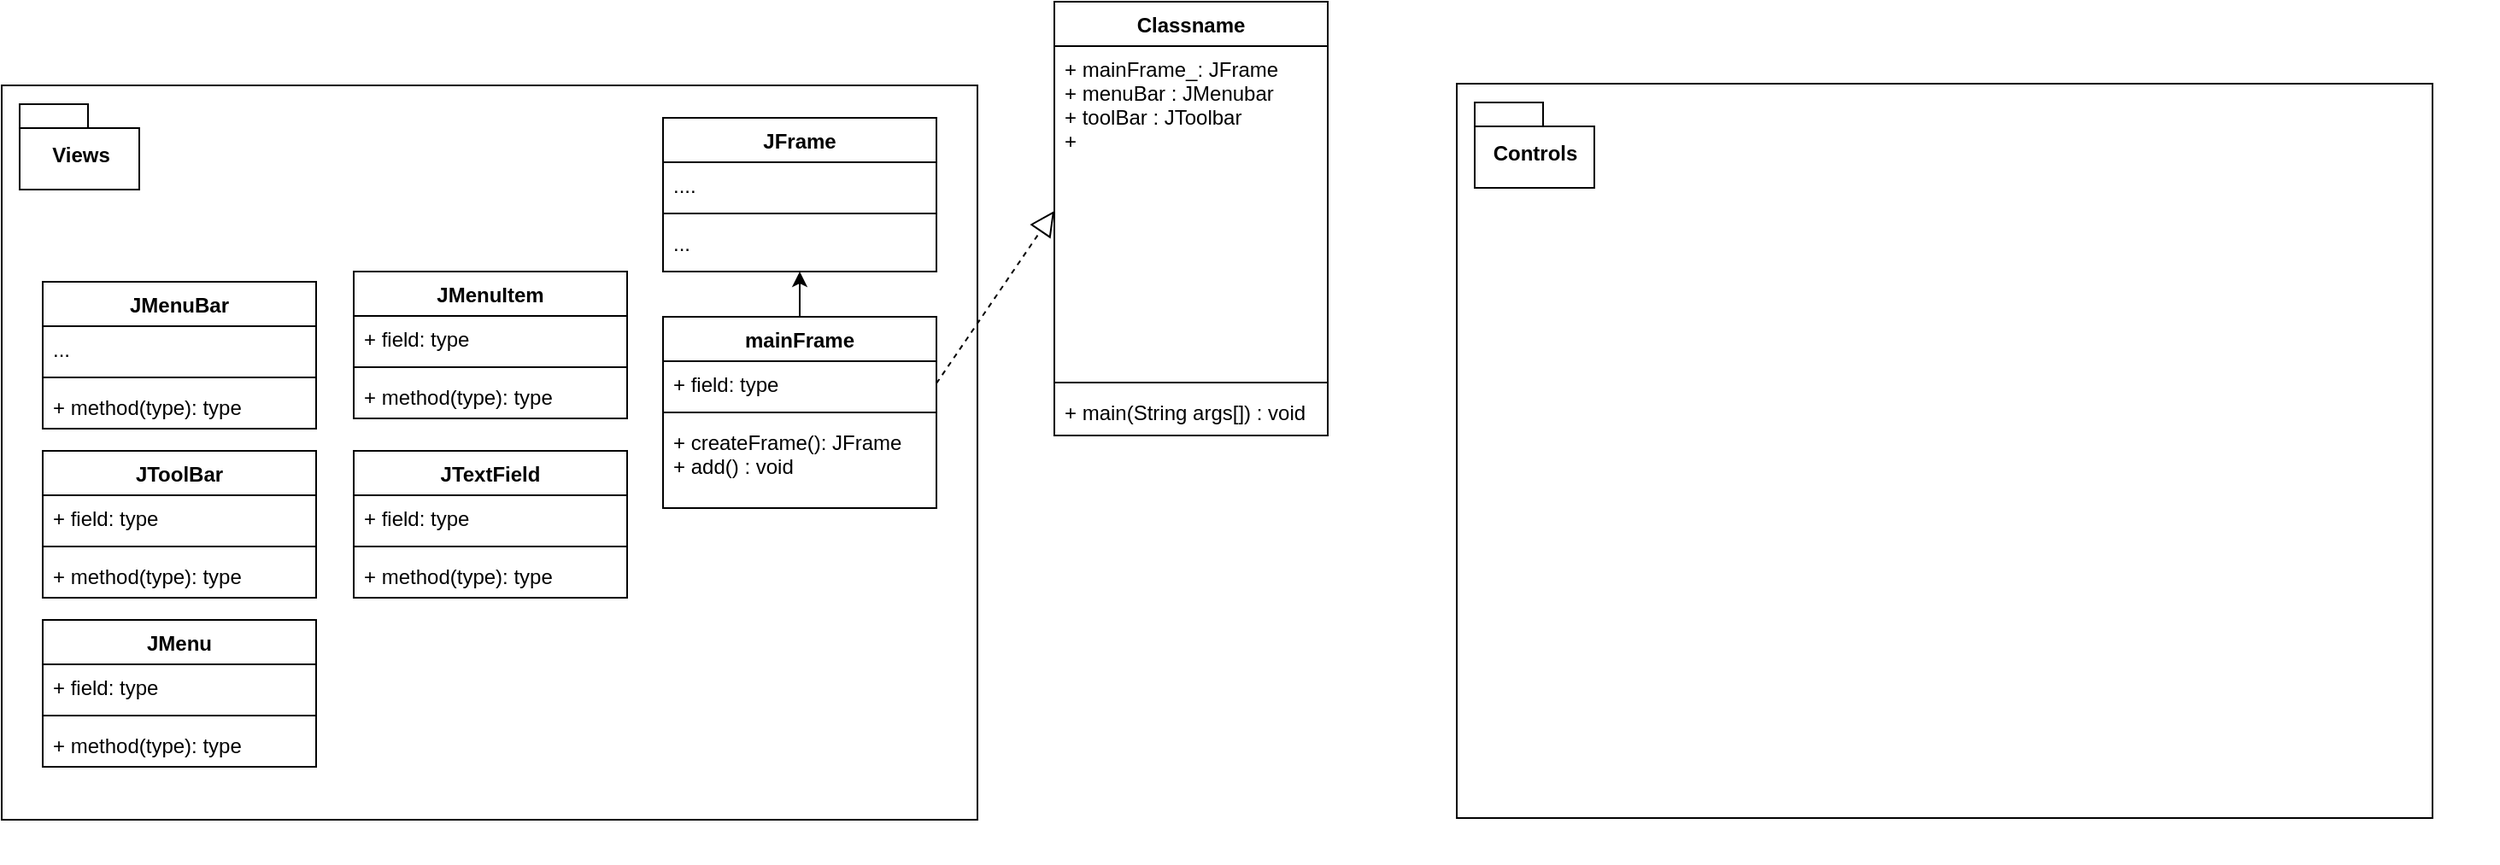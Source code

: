 <mxfile version="12.1.8" type="github" pages="1"><diagram id="zsnYO887Zmh9USHRb_7p" name="Page-1"><mxGraphModel dx="1424" dy="1334" grid="0" gridSize="10" guides="1" tooltips="1" connect="1" arrows="1" fold="1" page="0" pageScale="1" pageWidth="10000" pageHeight="10000" math="0" shadow="0"><root><mxCell id="0"/><mxCell id="1" parent="0"/><mxCell id="UTARnTCa7toa9BuSvRRB-27" value="" style="group" vertex="1" connectable="0" parent="1"><mxGeometry x="-262" y="-393" width="571" height="430" as="geometry"/></mxCell><mxCell id="UTARnTCa7toa9BuSvRRB-26" value="" style="rounded=0;whiteSpace=wrap;html=1;" vertex="1" parent="UTARnTCa7toa9BuSvRRB-27"><mxGeometry width="571" height="430" as="geometry"/></mxCell><mxCell id="UTARnTCa7toa9BuSvRRB-25" value="Views" style="shape=folder;fontStyle=1;spacingTop=10;tabWidth=40;tabHeight=14;tabPosition=left;html=1;" vertex="1" parent="UTARnTCa7toa9BuSvRRB-27"><mxGeometry x="10.5" y="11" width="70" height="50" as="geometry"/></mxCell><mxCell id="UTARnTCa7toa9BuSvRRB-5" value="mainFrame" style="swimlane;fontStyle=1;align=center;verticalAlign=top;childLayout=stackLayout;horizontal=1;startSize=26;horizontalStack=0;resizeParent=1;resizeParentMax=0;resizeLast=0;collapsible=1;marginBottom=0;" vertex="1" parent="UTARnTCa7toa9BuSvRRB-27"><mxGeometry x="387" y="135.5" width="160" height="112" as="geometry"/></mxCell><mxCell id="UTARnTCa7toa9BuSvRRB-6" value="+ field: type" style="text;strokeColor=none;fillColor=none;align=left;verticalAlign=top;spacingLeft=4;spacingRight=4;overflow=hidden;rotatable=0;points=[[0,0.5],[1,0.5]];portConstraint=eastwest;" vertex="1" parent="UTARnTCa7toa9BuSvRRB-5"><mxGeometry y="26" width="160" height="26" as="geometry"/></mxCell><mxCell id="UTARnTCa7toa9BuSvRRB-7" value="" style="line;strokeWidth=1;fillColor=none;align=left;verticalAlign=middle;spacingTop=-1;spacingLeft=3;spacingRight=3;rotatable=0;labelPosition=right;points=[];portConstraint=eastwest;" vertex="1" parent="UTARnTCa7toa9BuSvRRB-5"><mxGeometry y="52" width="160" height="8" as="geometry"/></mxCell><mxCell id="UTARnTCa7toa9BuSvRRB-8" value="+ createFrame(): JFrame&#10;+ add() : void" style="text;strokeColor=none;fillColor=none;align=left;verticalAlign=top;spacingLeft=4;spacingRight=4;overflow=hidden;rotatable=0;points=[[0,0.5],[1,0.5]];portConstraint=eastwest;" vertex="1" parent="UTARnTCa7toa9BuSvRRB-5"><mxGeometry y="60" width="160" height="52" as="geometry"/></mxCell><mxCell id="UTARnTCa7toa9BuSvRRB-18" value="JFrame" style="swimlane;fontStyle=1;align=center;verticalAlign=top;childLayout=stackLayout;horizontal=1;startSize=26;horizontalStack=0;resizeParent=1;resizeParentMax=0;resizeLast=0;collapsible=1;marginBottom=0;" vertex="1" parent="UTARnTCa7toa9BuSvRRB-27"><mxGeometry x="387" y="19" width="160" height="90" as="geometry"/></mxCell><mxCell id="UTARnTCa7toa9BuSvRRB-19" value="...." style="text;strokeColor=none;fillColor=none;align=left;verticalAlign=top;spacingLeft=4;spacingRight=4;overflow=hidden;rotatable=0;points=[[0,0.5],[1,0.5]];portConstraint=eastwest;" vertex="1" parent="UTARnTCa7toa9BuSvRRB-18"><mxGeometry y="26" width="160" height="26" as="geometry"/></mxCell><mxCell id="UTARnTCa7toa9BuSvRRB-20" value="" style="line;strokeWidth=1;fillColor=none;align=left;verticalAlign=middle;spacingTop=-1;spacingLeft=3;spacingRight=3;rotatable=0;labelPosition=right;points=[];portConstraint=eastwest;" vertex="1" parent="UTARnTCa7toa9BuSvRRB-18"><mxGeometry y="52" width="160" height="8" as="geometry"/></mxCell><mxCell id="UTARnTCa7toa9BuSvRRB-21" value="..." style="text;strokeColor=none;fillColor=none;align=left;verticalAlign=top;spacingLeft=4;spacingRight=4;overflow=hidden;rotatable=0;points=[[0,0.5],[1,0.5]];portConstraint=eastwest;" vertex="1" parent="UTARnTCa7toa9BuSvRRB-18"><mxGeometry y="60" width="160" height="30" as="geometry"/></mxCell><mxCell id="UTARnTCa7toa9BuSvRRB-22" value="" style="edgeStyle=orthogonalEdgeStyle;rounded=0;orthogonalLoop=1;jettySize=auto;html=1;" edge="1" parent="UTARnTCa7toa9BuSvRRB-27" source="UTARnTCa7toa9BuSvRRB-5" target="UTARnTCa7toa9BuSvRRB-18"><mxGeometry relative="1" as="geometry"/></mxCell><mxCell id="UTARnTCa7toa9BuSvRRB-50" value="JMenuBar" style="swimlane;fontStyle=1;align=center;verticalAlign=top;childLayout=stackLayout;horizontal=1;startSize=26;horizontalStack=0;resizeParent=1;resizeParentMax=0;resizeLast=0;collapsible=1;marginBottom=0;" vertex="1" parent="UTARnTCa7toa9BuSvRRB-27"><mxGeometry x="24" y="115" width="160" height="86" as="geometry"/></mxCell><mxCell id="UTARnTCa7toa9BuSvRRB-51" value="..." style="text;strokeColor=none;fillColor=none;align=left;verticalAlign=top;spacingLeft=4;spacingRight=4;overflow=hidden;rotatable=0;points=[[0,0.5],[1,0.5]];portConstraint=eastwest;" vertex="1" parent="UTARnTCa7toa9BuSvRRB-50"><mxGeometry y="26" width="160" height="26" as="geometry"/></mxCell><mxCell id="UTARnTCa7toa9BuSvRRB-52" value="" style="line;strokeWidth=1;fillColor=none;align=left;verticalAlign=middle;spacingTop=-1;spacingLeft=3;spacingRight=3;rotatable=0;labelPosition=right;points=[];portConstraint=eastwest;" vertex="1" parent="UTARnTCa7toa9BuSvRRB-50"><mxGeometry y="52" width="160" height="8" as="geometry"/></mxCell><mxCell id="UTARnTCa7toa9BuSvRRB-53" value="+ method(type): type" style="text;strokeColor=none;fillColor=none;align=left;verticalAlign=top;spacingLeft=4;spacingRight=4;overflow=hidden;rotatable=0;points=[[0,0.5],[1,0.5]];portConstraint=eastwest;" vertex="1" parent="UTARnTCa7toa9BuSvRRB-50"><mxGeometry y="60" width="160" height="26" as="geometry"/></mxCell><mxCell id="UTARnTCa7toa9BuSvRRB-54" value="JToolBar" style="swimlane;fontStyle=1;align=center;verticalAlign=top;childLayout=stackLayout;horizontal=1;startSize=26;horizontalStack=0;resizeParent=1;resizeParentMax=0;resizeLast=0;collapsible=1;marginBottom=0;" vertex="1" parent="UTARnTCa7toa9BuSvRRB-27"><mxGeometry x="24" y="214" width="160" height="86" as="geometry"/></mxCell><mxCell id="UTARnTCa7toa9BuSvRRB-55" value="+ field: type" style="text;strokeColor=none;fillColor=none;align=left;verticalAlign=top;spacingLeft=4;spacingRight=4;overflow=hidden;rotatable=0;points=[[0,0.5],[1,0.5]];portConstraint=eastwest;" vertex="1" parent="UTARnTCa7toa9BuSvRRB-54"><mxGeometry y="26" width="160" height="26" as="geometry"/></mxCell><mxCell id="UTARnTCa7toa9BuSvRRB-56" value="" style="line;strokeWidth=1;fillColor=none;align=left;verticalAlign=middle;spacingTop=-1;spacingLeft=3;spacingRight=3;rotatable=0;labelPosition=right;points=[];portConstraint=eastwest;" vertex="1" parent="UTARnTCa7toa9BuSvRRB-54"><mxGeometry y="52" width="160" height="8" as="geometry"/></mxCell><mxCell id="UTARnTCa7toa9BuSvRRB-57" value="+ method(type): type" style="text;strokeColor=none;fillColor=none;align=left;verticalAlign=top;spacingLeft=4;spacingRight=4;overflow=hidden;rotatable=0;points=[[0,0.5],[1,0.5]];portConstraint=eastwest;" vertex="1" parent="UTARnTCa7toa9BuSvRRB-54"><mxGeometry y="60" width="160" height="26" as="geometry"/></mxCell><mxCell id="UTARnTCa7toa9BuSvRRB-58" value="JMenu" style="swimlane;fontStyle=1;align=center;verticalAlign=top;childLayout=stackLayout;horizontal=1;startSize=26;horizontalStack=0;resizeParent=1;resizeParentMax=0;resizeLast=0;collapsible=1;marginBottom=0;" vertex="1" parent="UTARnTCa7toa9BuSvRRB-27"><mxGeometry x="24" y="313" width="160" height="86" as="geometry"/></mxCell><mxCell id="UTARnTCa7toa9BuSvRRB-59" value="+ field: type" style="text;strokeColor=none;fillColor=none;align=left;verticalAlign=top;spacingLeft=4;spacingRight=4;overflow=hidden;rotatable=0;points=[[0,0.5],[1,0.5]];portConstraint=eastwest;" vertex="1" parent="UTARnTCa7toa9BuSvRRB-58"><mxGeometry y="26" width="160" height="26" as="geometry"/></mxCell><mxCell id="UTARnTCa7toa9BuSvRRB-60" value="" style="line;strokeWidth=1;fillColor=none;align=left;verticalAlign=middle;spacingTop=-1;spacingLeft=3;spacingRight=3;rotatable=0;labelPosition=right;points=[];portConstraint=eastwest;" vertex="1" parent="UTARnTCa7toa9BuSvRRB-58"><mxGeometry y="52" width="160" height="8" as="geometry"/></mxCell><mxCell id="UTARnTCa7toa9BuSvRRB-61" value="+ method(type): type" style="text;strokeColor=none;fillColor=none;align=left;verticalAlign=top;spacingLeft=4;spacingRight=4;overflow=hidden;rotatable=0;points=[[0,0.5],[1,0.5]];portConstraint=eastwest;" vertex="1" parent="UTARnTCa7toa9BuSvRRB-58"><mxGeometry y="60" width="160" height="26" as="geometry"/></mxCell><mxCell id="UTARnTCa7toa9BuSvRRB-71" value="JMenuItem" style="swimlane;fontStyle=1;align=center;verticalAlign=top;childLayout=stackLayout;horizontal=1;startSize=26;horizontalStack=0;resizeParent=1;resizeParentMax=0;resizeLast=0;collapsible=1;marginBottom=0;" vertex="1" parent="UTARnTCa7toa9BuSvRRB-27"><mxGeometry x="206" y="109" width="160" height="86" as="geometry"/></mxCell><mxCell id="UTARnTCa7toa9BuSvRRB-72" value="+ field: type" style="text;strokeColor=none;fillColor=none;align=left;verticalAlign=top;spacingLeft=4;spacingRight=4;overflow=hidden;rotatable=0;points=[[0,0.5],[1,0.5]];portConstraint=eastwest;" vertex="1" parent="UTARnTCa7toa9BuSvRRB-71"><mxGeometry y="26" width="160" height="26" as="geometry"/></mxCell><mxCell id="UTARnTCa7toa9BuSvRRB-73" value="" style="line;strokeWidth=1;fillColor=none;align=left;verticalAlign=middle;spacingTop=-1;spacingLeft=3;spacingRight=3;rotatable=0;labelPosition=right;points=[];portConstraint=eastwest;" vertex="1" parent="UTARnTCa7toa9BuSvRRB-71"><mxGeometry y="52" width="160" height="8" as="geometry"/></mxCell><mxCell id="UTARnTCa7toa9BuSvRRB-74" value="+ method(type): type" style="text;strokeColor=none;fillColor=none;align=left;verticalAlign=top;spacingLeft=4;spacingRight=4;overflow=hidden;rotatable=0;points=[[0,0.5],[1,0.5]];portConstraint=eastwest;" vertex="1" parent="UTARnTCa7toa9BuSvRRB-71"><mxGeometry y="60" width="160" height="26" as="geometry"/></mxCell><mxCell id="UTARnTCa7toa9BuSvRRB-75" value="JTextField" style="swimlane;fontStyle=1;align=center;verticalAlign=top;childLayout=stackLayout;horizontal=1;startSize=26;horizontalStack=0;resizeParent=1;resizeParentMax=0;resizeLast=0;collapsible=1;marginBottom=0;" vertex="1" parent="UTARnTCa7toa9BuSvRRB-27"><mxGeometry x="206" y="214" width="160" height="86" as="geometry"/></mxCell><mxCell id="UTARnTCa7toa9BuSvRRB-76" value="+ field: type" style="text;strokeColor=none;fillColor=none;align=left;verticalAlign=top;spacingLeft=4;spacingRight=4;overflow=hidden;rotatable=0;points=[[0,0.5],[1,0.5]];portConstraint=eastwest;" vertex="1" parent="UTARnTCa7toa9BuSvRRB-75"><mxGeometry y="26" width="160" height="26" as="geometry"/></mxCell><mxCell id="UTARnTCa7toa9BuSvRRB-77" value="" style="line;strokeWidth=1;fillColor=none;align=left;verticalAlign=middle;spacingTop=-1;spacingLeft=3;spacingRight=3;rotatable=0;labelPosition=right;points=[];portConstraint=eastwest;" vertex="1" parent="UTARnTCa7toa9BuSvRRB-75"><mxGeometry y="52" width="160" height="8" as="geometry"/></mxCell><mxCell id="UTARnTCa7toa9BuSvRRB-78" value="+ method(type): type" style="text;strokeColor=none;fillColor=none;align=left;verticalAlign=top;spacingLeft=4;spacingRight=4;overflow=hidden;rotatable=0;points=[[0,0.5],[1,0.5]];portConstraint=eastwest;" vertex="1" parent="UTARnTCa7toa9BuSvRRB-75"><mxGeometry y="60" width="160" height="26" as="geometry"/></mxCell><mxCell id="UTARnTCa7toa9BuSvRRB-1" value="Classname" style="swimlane;fontStyle=1;align=center;verticalAlign=top;childLayout=stackLayout;horizontal=1;startSize=26;horizontalStack=0;resizeParent=1;resizeParentMax=0;resizeLast=0;collapsible=1;marginBottom=0;" vertex="1" parent="1"><mxGeometry x="354" y="-442" width="160" height="254" as="geometry"/></mxCell><mxCell id="UTARnTCa7toa9BuSvRRB-2" value="+ mainFrame_: JFrame&#10;+ menuBar : JMenubar&#10;+ toolBar : JToolbar&#10;+ " style="text;strokeColor=none;fillColor=none;align=left;verticalAlign=top;spacingLeft=4;spacingRight=4;overflow=hidden;rotatable=0;points=[[0,0.5],[1,0.5]];portConstraint=eastwest;" vertex="1" parent="UTARnTCa7toa9BuSvRRB-1"><mxGeometry y="26" width="160" height="193" as="geometry"/></mxCell><mxCell id="UTARnTCa7toa9BuSvRRB-3" value="" style="line;strokeWidth=1;fillColor=none;align=left;verticalAlign=middle;spacingTop=-1;spacingLeft=3;spacingRight=3;rotatable=0;labelPosition=right;points=[];portConstraint=eastwest;" vertex="1" parent="UTARnTCa7toa9BuSvRRB-1"><mxGeometry y="219" width="160" height="8" as="geometry"/></mxCell><mxCell id="UTARnTCa7toa9BuSvRRB-4" value="+ main(String args[]) : void" style="text;strokeColor=none;fillColor=none;align=left;verticalAlign=top;spacingLeft=4;spacingRight=4;overflow=hidden;rotatable=0;points=[[0,0.5],[1,0.5]];portConstraint=eastwest;" vertex="1" parent="UTARnTCa7toa9BuSvRRB-1"><mxGeometry y="227" width="160" height="27" as="geometry"/></mxCell><mxCell id="UTARnTCa7toa9BuSvRRB-23" value="" style="endArrow=block;dashed=1;endFill=0;endSize=12;html=1;exitX=1;exitY=0.5;exitDx=0;exitDy=0;entryX=0;entryY=0.5;entryDx=0;entryDy=0;" edge="1" parent="1" source="UTARnTCa7toa9BuSvRRB-6" target="UTARnTCa7toa9BuSvRRB-2"><mxGeometry width="160" relative="1" as="geometry"><mxPoint x="313" y="-71" as="sourcePoint"/><mxPoint x="301" y="-313" as="targetPoint"/></mxGeometry></mxCell><mxCell id="UTARnTCa7toa9BuSvRRB-33" value="" style="group" vertex="1" connectable="0" parent="1"><mxGeometry x="628" y="-367.5" width="571" height="430" as="geometry"/></mxCell><mxCell id="UTARnTCa7toa9BuSvRRB-49" value="" style="group" vertex="1" connectable="0" parent="UTARnTCa7toa9BuSvRRB-33"><mxGeometry x="-38.5" y="-26.5" width="571" height="430" as="geometry"/></mxCell><mxCell id="UTARnTCa7toa9BuSvRRB-34" value="" style="rounded=0;whiteSpace=wrap;html=1;" vertex="1" parent="UTARnTCa7toa9BuSvRRB-49"><mxGeometry width="571" height="430" as="geometry"/></mxCell><mxCell id="UTARnTCa7toa9BuSvRRB-35" value="Controls" style="shape=folder;fontStyle=1;spacingTop=10;tabWidth=40;tabHeight=14;tabPosition=left;html=1;" vertex="1" parent="UTARnTCa7toa9BuSvRRB-49"><mxGeometry x="10.5" y="11" width="70" height="50" as="geometry"/></mxCell></root></mxGraphModel></diagram></mxfile>
